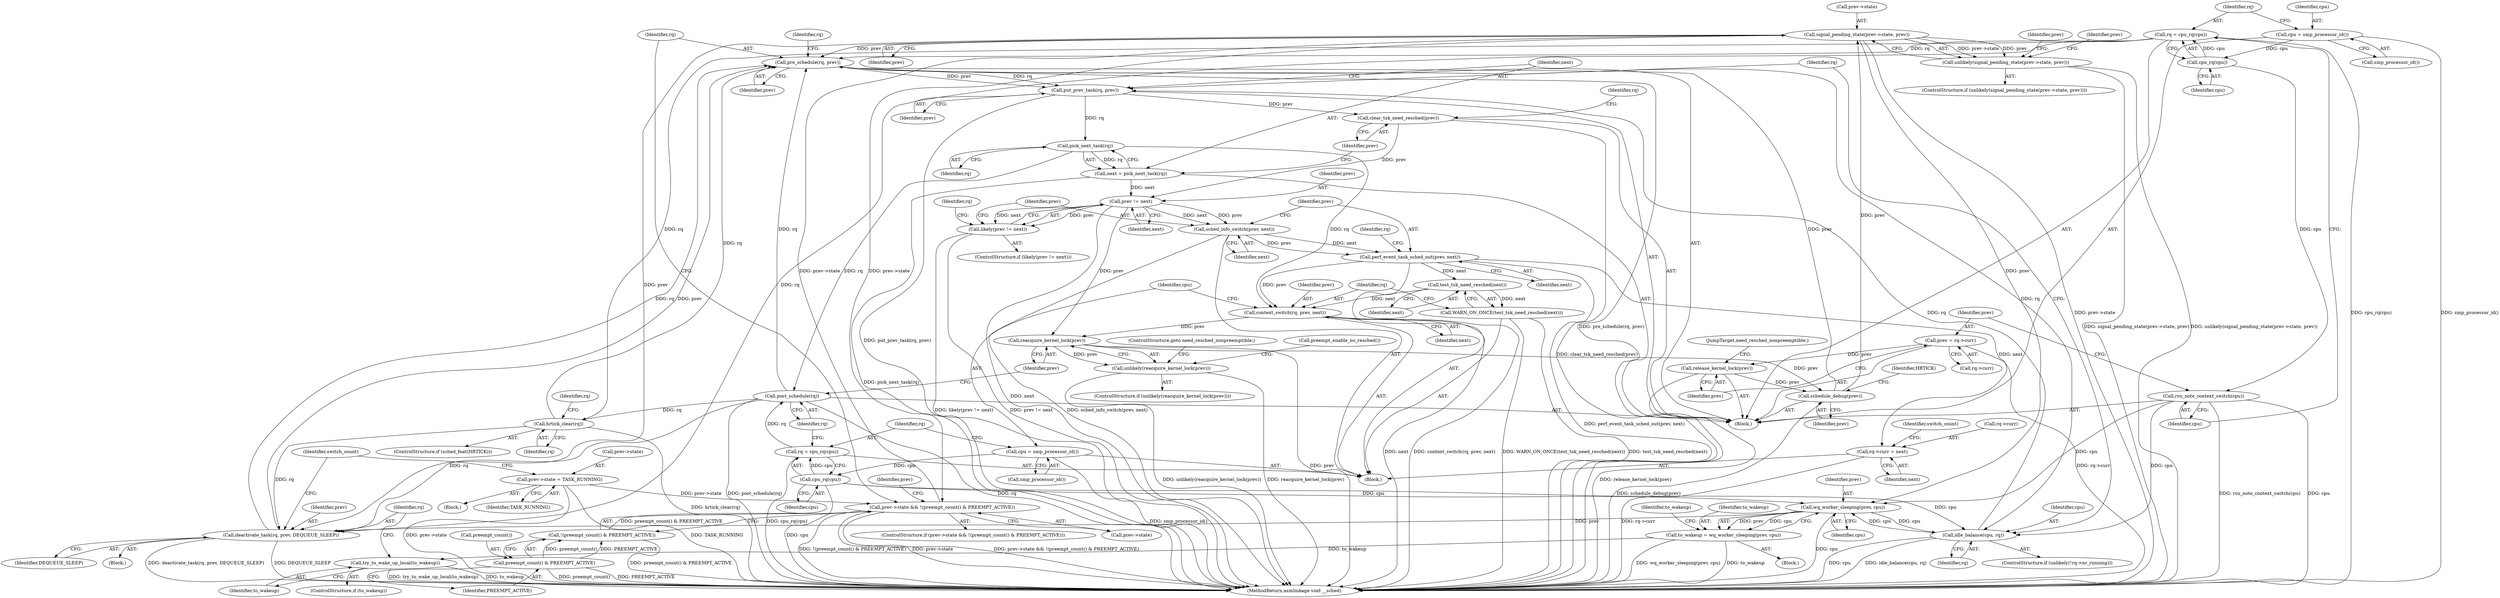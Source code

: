 digraph "0_linux_f26f9aff6aaf67e9a430d16c266f91b13a5bff64_2@API" {
"1000160" [label="(Call,signal_pending_state(prev->state, prev))"];
"1000149" [label="(Call,prev->state && !(preempt_count() & PREEMPT_ACTIVE))"];
"1000166" [label="(Call,prev->state = TASK_RUNNING)"];
"1000160" [label="(Call,signal_pending_state(prev->state, prev))"];
"1000130" [label="(Call,schedule_debug(prev))"];
"1000274" [label="(Call,reacquire_kernel_lock(prev))"];
"1000253" [label="(Call,context_switch(rq, prev, next))"];
"1000217" [label="(Call,pick_next_task(rq))"];
"1000212" [label="(Call,put_prev_task(rq, prev))"];
"1000200" [label="(Call,pre_schedule(rq, prev))"];
"1000116" [label="(Call,rq = cpu_rq(cpu))"];
"1000118" [label="(Call,cpu_rq(cpu))"];
"1000113" [label="(Call,cpu = smp_processor_id())"];
"1000190" [label="(Call,deactivate_task(rq, prev, DEQUEUE_SLEEP))"];
"1000135" [label="(Call,hrtick_clear(rq))"];
"1000270" [label="(Call,post_schedule(rq))"];
"1000260" [label="(Call,rq = cpu_rq(cpu))"];
"1000262" [label="(Call,cpu_rq(cpu))"];
"1000257" [label="(Call,cpu = smp_processor_id())"];
"1000183" [label="(Call,wq_worker_sleeping(prev, cpu))"];
"1000209" [label="(Call,idle_balance(cpu, rq))"];
"1000120" [label="(Call,rcu_note_context_switch(cpu))"];
"1000235" [label="(Call,perf_event_task_sched_out(prev, next))"];
"1000232" [label="(Call,sched_info_switch(prev, next))"];
"1000228" [label="(Call,prev != next)"];
"1000219" [label="(Call,clear_tsk_need_resched(prev))"];
"1000215" [label="(Call,next = pick_next_task(rq))"];
"1000251" [label="(Call,test_tsk_need_resched(next))"];
"1000127" [label="(Call,release_kernel_lock(prev))"];
"1000122" [label="(Call,prev = rq->curr)"];
"1000153" [label="(Call,!(preempt_count() & PREEMPT_ACTIVE))"];
"1000154" [label="(Call,preempt_count() & PREEMPT_ACTIVE)"];
"1000159" [label="(Call,unlikely(signal_pending_state(prev->state, prev)))"];
"1000181" [label="(Call,to_wakeup = wq_worker_sleeping(prev, cpu))"];
"1000188" [label="(Call,try_to_wake_up_local(to_wakeup))"];
"1000227" [label="(Call,likely(prev != next))"];
"1000242" [label="(Call,rq->curr = next)"];
"1000250" [label="(Call,WARN_ON_ONCE(test_tsk_need_resched(next)))"];
"1000273" [label="(Call,unlikely(reacquire_kernel_lock(prev)))"];
"1000148" [label="(ControlStructure,if (prev->state && !(preempt_count() & PREEMPT_ACTIVE)))"];
"1000179" [label="(Block,)"];
"1000227" [label="(Call,likely(prev != next))"];
"1000273" [label="(Call,unlikely(reacquire_kernel_lock(prev)))"];
"1000193" [label="(Identifier,DEQUEUE_SLEEP)"];
"1000165" [label="(Block,)"];
"1000116" [label="(Call,rq = cpu_rq(cpu))"];
"1000272" [label="(ControlStructure,if (unlikely(reacquire_kernel_lock(prev))))"];
"1000230" [label="(Identifier,next)"];
"1000275" [label="(Identifier,prev)"];
"1000235" [label="(Call,perf_event_task_sched_out(prev, next))"];
"1000209" [label="(Call,idle_balance(cpu, rq))"];
"1000124" [label="(Call,rq->curr)"];
"1000185" [label="(Identifier,cpu)"];
"1000150" [label="(Call,prev->state)"];
"1000118" [label="(Call,cpu_rq(cpu))"];
"1000277" [label="(Call,preempt_enable_no_resched())"];
"1000182" [label="(Identifier,to_wakeup)"];
"1000255" [label="(Identifier,prev)"];
"1000190" [label="(Call,deactivate_task(rq, prev, DEQUEUE_SLEEP))"];
"1000218" [label="(Identifier,rq)"];
"1000223" [label="(Identifier,rq)"];
"1000129" [label="(JumpTarget,need_resched_nonpreemptible:)"];
"1000162" [label="(Identifier,prev)"];
"1000232" [label="(Call,sched_info_switch(prev, next))"];
"1000160" [label="(Call,signal_pending_state(prev->state, prev))"];
"1000263" [label="(Identifier,cpu)"];
"1000167" [label="(Call,prev->state)"];
"1000217" [label="(Call,pick_next_task(rq))"];
"1000123" [label="(Identifier,prev)"];
"1000260" [label="(Call,rq = cpu_rq(cpu))"];
"1000262" [label="(Call,cpu_rq(cpu))"];
"1000161" [label="(Call,prev->state)"];
"1000215" [label="(Call,next = pick_next_task(rq))"];
"1000127" [label="(Call,release_kernel_lock(prev))"];
"1000181" [label="(Call,to_wakeup = wq_worker_sleeping(prev, cpu))"];
"1000212" [label="(Call,put_prev_task(rq, prev))"];
"1000191" [label="(Identifier,rq)"];
"1000261" [label="(Identifier,rq)"];
"1000281" [label="(MethodReturn,asmlinkage void __sched)"];
"1000195" [label="(Identifier,switch_count)"];
"1000164" [label="(Identifier,prev)"];
"1000237" [label="(Identifier,next)"];
"1000156" [label="(Identifier,PREEMPT_ACTIVE)"];
"1000203" [label="(ControlStructure,if (unlikely(!rq->nr_running)))"];
"1000170" [label="(Identifier,TASK_RUNNING)"];
"1000192" [label="(Identifier,prev)"];
"1000251" [label="(Call,test_tsk_need_resched(next))"];
"1000140" [label="(Identifier,rq)"];
"1000256" [label="(Identifier,next)"];
"1000236" [label="(Identifier,prev)"];
"1000158" [label="(ControlStructure,if (unlikely(signal_pending_state(prev->state, prev))))"];
"1000242" [label="(Call,rq->curr = next)"];
"1000202" [label="(Identifier,prev)"];
"1000153" [label="(Call,!(preempt_count() & PREEMPT_ACTIVE))"];
"1000155" [label="(Call,preempt_count())"];
"1000149" [label="(Call,prev->state && !(preempt_count() & PREEMPT_ACTIVE))"];
"1000122" [label="(Call,prev = rq->curr)"];
"1000249" [label="(Identifier,switch_count)"];
"1000210" [label="(Identifier,cpu)"];
"1000154" [label="(Call,preempt_count() & PREEMPT_ACTIVE)"];
"1000130" [label="(Call,schedule_debug(prev))"];
"1000258" [label="(Identifier,cpu)"];
"1000270" [label="(Call,post_schedule(rq))"];
"1000201" [label="(Identifier,rq)"];
"1000114" [label="(Identifier,cpu)"];
"1000134" [label="(Identifier,HRTICK)"];
"1000268" [label="(Identifier,rq)"];
"1000214" [label="(Identifier,prev)"];
"1000228" [label="(Call,prev != next)"];
"1000113" [label="(Call,cpu = smp_processor_id())"];
"1000219" [label="(Call,clear_tsk_need_resched(prev))"];
"1000117" [label="(Identifier,rq)"];
"1000229" [label="(Identifier,prev)"];
"1000252" [label="(Identifier,next)"];
"1000240" [label="(Identifier,rq)"];
"1000246" [label="(Identifier,next)"];
"1000243" [label="(Call,rq->curr)"];
"1000120" [label="(Call,rcu_note_context_switch(cpu))"];
"1000115" [label="(Call,smp_processor_id())"];
"1000189" [label="(Identifier,to_wakeup)"];
"1000231" [label="(Block,)"];
"1000159" [label="(Call,unlikely(signal_pending_state(prev->state, prev)))"];
"1000259" [label="(Call,smp_processor_id())"];
"1000121" [label="(Identifier,cpu)"];
"1000119" [label="(Identifier,cpu)"];
"1000183" [label="(Call,wq_worker_sleeping(prev, cpu))"];
"1000257" [label="(Call,cpu = smp_processor_id())"];
"1000211" [label="(Identifier,rq)"];
"1000233" [label="(Identifier,prev)"];
"1000128" [label="(Identifier,prev)"];
"1000271" [label="(Identifier,rq)"];
"1000166" [label="(Call,prev->state = TASK_RUNNING)"];
"1000186" [label="(ControlStructure,if (to_wakeup))"];
"1000136" [label="(Identifier,rq)"];
"1000184" [label="(Identifier,prev)"];
"1000213" [label="(Identifier,rq)"];
"1000172" [label="(Block,)"];
"1000226" [label="(ControlStructure,if (likely(prev != next)))"];
"1000274" [label="(Call,reacquire_kernel_lock(prev))"];
"1000216" [label="(Identifier,next)"];
"1000132" [label="(ControlStructure,if (sched_feat(HRTICK)))"];
"1000188" [label="(Call,try_to_wake_up_local(to_wakeup))"];
"1000234" [label="(Identifier,next)"];
"1000187" [label="(Identifier,to_wakeup)"];
"1000131" [label="(Identifier,prev)"];
"1000200" [label="(Call,pre_schedule(rq, prev))"];
"1000220" [label="(Identifier,prev)"];
"1000276" [label="(ControlStructure,goto need_resched_nonpreemptible;)"];
"1000207" [label="(Identifier,rq)"];
"1000176" [label="(Identifier,prev)"];
"1000253" [label="(Call,context_switch(rq, prev, next))"];
"1000135" [label="(Call,hrtick_clear(rq))"];
"1000168" [label="(Identifier,prev)"];
"1000250" [label="(Call,WARN_ON_ONCE(test_tsk_need_resched(next)))"];
"1000105" [label="(Block,)"];
"1000254" [label="(Identifier,rq)"];
"1000160" -> "1000159"  [label="AST: "];
"1000160" -> "1000164"  [label="CFG: "];
"1000161" -> "1000160"  [label="AST: "];
"1000164" -> "1000160"  [label="AST: "];
"1000159" -> "1000160"  [label="CFG: "];
"1000160" -> "1000281"  [label="DDG: prev->state"];
"1000160" -> "1000149"  [label="DDG: prev->state"];
"1000160" -> "1000159"  [label="DDG: prev->state"];
"1000160" -> "1000159"  [label="DDG: prev"];
"1000149" -> "1000160"  [label="DDG: prev->state"];
"1000130" -> "1000160"  [label="DDG: prev"];
"1000160" -> "1000183"  [label="DDG: prev"];
"1000160" -> "1000190"  [label="DDG: prev"];
"1000160" -> "1000200"  [label="DDG: prev"];
"1000149" -> "1000148"  [label="AST: "];
"1000149" -> "1000150"  [label="CFG: "];
"1000149" -> "1000153"  [label="CFG: "];
"1000150" -> "1000149"  [label="AST: "];
"1000153" -> "1000149"  [label="AST: "];
"1000162" -> "1000149"  [label="CFG: "];
"1000201" -> "1000149"  [label="CFG: "];
"1000149" -> "1000281"  [label="DDG: prev->state && !(preempt_count() & PREEMPT_ACTIVE)"];
"1000149" -> "1000281"  [label="DDG: !(preempt_count() & PREEMPT_ACTIVE)"];
"1000149" -> "1000281"  [label="DDG: prev->state"];
"1000166" -> "1000149"  [label="DDG: prev->state"];
"1000153" -> "1000149"  [label="DDG: preempt_count() & PREEMPT_ACTIVE"];
"1000166" -> "1000165"  [label="AST: "];
"1000166" -> "1000170"  [label="CFG: "];
"1000167" -> "1000166"  [label="AST: "];
"1000170" -> "1000166"  [label="AST: "];
"1000195" -> "1000166"  [label="CFG: "];
"1000166" -> "1000281"  [label="DDG: prev->state"];
"1000166" -> "1000281"  [label="DDG: TASK_RUNNING"];
"1000130" -> "1000105"  [label="AST: "];
"1000130" -> "1000131"  [label="CFG: "];
"1000131" -> "1000130"  [label="AST: "];
"1000134" -> "1000130"  [label="CFG: "];
"1000130" -> "1000281"  [label="DDG: schedule_debug(prev)"];
"1000274" -> "1000130"  [label="DDG: prev"];
"1000127" -> "1000130"  [label="DDG: prev"];
"1000130" -> "1000200"  [label="DDG: prev"];
"1000274" -> "1000273"  [label="AST: "];
"1000274" -> "1000275"  [label="CFG: "];
"1000275" -> "1000274"  [label="AST: "];
"1000273" -> "1000274"  [label="CFG: "];
"1000274" -> "1000281"  [label="DDG: prev"];
"1000274" -> "1000273"  [label="DDG: prev"];
"1000253" -> "1000274"  [label="DDG: prev"];
"1000228" -> "1000274"  [label="DDG: prev"];
"1000253" -> "1000231"  [label="AST: "];
"1000253" -> "1000256"  [label="CFG: "];
"1000254" -> "1000253"  [label="AST: "];
"1000255" -> "1000253"  [label="AST: "];
"1000256" -> "1000253"  [label="AST: "];
"1000258" -> "1000253"  [label="CFG: "];
"1000253" -> "1000281"  [label="DDG: context_switch(rq, prev, next)"];
"1000253" -> "1000281"  [label="DDG: next"];
"1000217" -> "1000253"  [label="DDG: rq"];
"1000235" -> "1000253"  [label="DDG: prev"];
"1000251" -> "1000253"  [label="DDG: next"];
"1000217" -> "1000215"  [label="AST: "];
"1000217" -> "1000218"  [label="CFG: "];
"1000218" -> "1000217"  [label="AST: "];
"1000215" -> "1000217"  [label="CFG: "];
"1000217" -> "1000215"  [label="DDG: rq"];
"1000212" -> "1000217"  [label="DDG: rq"];
"1000217" -> "1000270"  [label="DDG: rq"];
"1000212" -> "1000105"  [label="AST: "];
"1000212" -> "1000214"  [label="CFG: "];
"1000213" -> "1000212"  [label="AST: "];
"1000214" -> "1000212"  [label="AST: "];
"1000216" -> "1000212"  [label="CFG: "];
"1000212" -> "1000281"  [label="DDG: put_prev_task(rq, prev)"];
"1000200" -> "1000212"  [label="DDG: rq"];
"1000200" -> "1000212"  [label="DDG: prev"];
"1000209" -> "1000212"  [label="DDG: rq"];
"1000212" -> "1000219"  [label="DDG: prev"];
"1000200" -> "1000105"  [label="AST: "];
"1000200" -> "1000202"  [label="CFG: "];
"1000201" -> "1000200"  [label="AST: "];
"1000202" -> "1000200"  [label="AST: "];
"1000207" -> "1000200"  [label="CFG: "];
"1000200" -> "1000281"  [label="DDG: pre_schedule(rq, prev)"];
"1000116" -> "1000200"  [label="DDG: rq"];
"1000190" -> "1000200"  [label="DDG: rq"];
"1000190" -> "1000200"  [label="DDG: prev"];
"1000135" -> "1000200"  [label="DDG: rq"];
"1000270" -> "1000200"  [label="DDG: rq"];
"1000200" -> "1000209"  [label="DDG: rq"];
"1000116" -> "1000105"  [label="AST: "];
"1000116" -> "1000118"  [label="CFG: "];
"1000117" -> "1000116"  [label="AST: "];
"1000118" -> "1000116"  [label="AST: "];
"1000121" -> "1000116"  [label="CFG: "];
"1000116" -> "1000281"  [label="DDG: cpu_rq(cpu)"];
"1000118" -> "1000116"  [label="DDG: cpu"];
"1000116" -> "1000135"  [label="DDG: rq"];
"1000116" -> "1000190"  [label="DDG: rq"];
"1000118" -> "1000119"  [label="CFG: "];
"1000119" -> "1000118"  [label="AST: "];
"1000113" -> "1000118"  [label="DDG: cpu"];
"1000118" -> "1000120"  [label="DDG: cpu"];
"1000113" -> "1000105"  [label="AST: "];
"1000113" -> "1000115"  [label="CFG: "];
"1000114" -> "1000113"  [label="AST: "];
"1000115" -> "1000113"  [label="AST: "];
"1000117" -> "1000113"  [label="CFG: "];
"1000113" -> "1000281"  [label="DDG: smp_processor_id()"];
"1000190" -> "1000172"  [label="AST: "];
"1000190" -> "1000193"  [label="CFG: "];
"1000191" -> "1000190"  [label="AST: "];
"1000192" -> "1000190"  [label="AST: "];
"1000193" -> "1000190"  [label="AST: "];
"1000195" -> "1000190"  [label="CFG: "];
"1000190" -> "1000281"  [label="DDG: deactivate_task(rq, prev, DEQUEUE_SLEEP)"];
"1000190" -> "1000281"  [label="DDG: DEQUEUE_SLEEP"];
"1000135" -> "1000190"  [label="DDG: rq"];
"1000270" -> "1000190"  [label="DDG: rq"];
"1000183" -> "1000190"  [label="DDG: prev"];
"1000135" -> "1000132"  [label="AST: "];
"1000135" -> "1000136"  [label="CFG: "];
"1000136" -> "1000135"  [label="AST: "];
"1000140" -> "1000135"  [label="CFG: "];
"1000135" -> "1000281"  [label="DDG: hrtick_clear(rq)"];
"1000270" -> "1000135"  [label="DDG: rq"];
"1000270" -> "1000105"  [label="AST: "];
"1000270" -> "1000271"  [label="CFG: "];
"1000271" -> "1000270"  [label="AST: "];
"1000275" -> "1000270"  [label="CFG: "];
"1000270" -> "1000281"  [label="DDG: post_schedule(rq)"];
"1000270" -> "1000281"  [label="DDG: rq"];
"1000260" -> "1000270"  [label="DDG: rq"];
"1000260" -> "1000231"  [label="AST: "];
"1000260" -> "1000262"  [label="CFG: "];
"1000261" -> "1000260"  [label="AST: "];
"1000262" -> "1000260"  [label="AST: "];
"1000271" -> "1000260"  [label="CFG: "];
"1000260" -> "1000281"  [label="DDG: cpu_rq(cpu)"];
"1000262" -> "1000260"  [label="DDG: cpu"];
"1000262" -> "1000263"  [label="CFG: "];
"1000263" -> "1000262"  [label="AST: "];
"1000262" -> "1000281"  [label="DDG: cpu"];
"1000262" -> "1000183"  [label="DDG: cpu"];
"1000262" -> "1000209"  [label="DDG: cpu"];
"1000257" -> "1000262"  [label="DDG: cpu"];
"1000257" -> "1000231"  [label="AST: "];
"1000257" -> "1000259"  [label="CFG: "];
"1000258" -> "1000257"  [label="AST: "];
"1000259" -> "1000257"  [label="AST: "];
"1000261" -> "1000257"  [label="CFG: "];
"1000257" -> "1000281"  [label="DDG: smp_processor_id()"];
"1000183" -> "1000181"  [label="AST: "];
"1000183" -> "1000185"  [label="CFG: "];
"1000184" -> "1000183"  [label="AST: "];
"1000185" -> "1000183"  [label="AST: "];
"1000181" -> "1000183"  [label="CFG: "];
"1000183" -> "1000281"  [label="DDG: cpu"];
"1000183" -> "1000181"  [label="DDG: prev"];
"1000183" -> "1000181"  [label="DDG: cpu"];
"1000209" -> "1000183"  [label="DDG: cpu"];
"1000120" -> "1000183"  [label="DDG: cpu"];
"1000183" -> "1000209"  [label="DDG: cpu"];
"1000209" -> "1000203"  [label="AST: "];
"1000209" -> "1000211"  [label="CFG: "];
"1000210" -> "1000209"  [label="AST: "];
"1000211" -> "1000209"  [label="AST: "];
"1000213" -> "1000209"  [label="CFG: "];
"1000209" -> "1000281"  [label="DDG: idle_balance(cpu, rq)"];
"1000209" -> "1000281"  [label="DDG: cpu"];
"1000120" -> "1000209"  [label="DDG: cpu"];
"1000120" -> "1000105"  [label="AST: "];
"1000120" -> "1000121"  [label="CFG: "];
"1000121" -> "1000120"  [label="AST: "];
"1000123" -> "1000120"  [label="CFG: "];
"1000120" -> "1000281"  [label="DDG: cpu"];
"1000120" -> "1000281"  [label="DDG: rcu_note_context_switch(cpu)"];
"1000235" -> "1000231"  [label="AST: "];
"1000235" -> "1000237"  [label="CFG: "];
"1000236" -> "1000235"  [label="AST: "];
"1000237" -> "1000235"  [label="AST: "];
"1000240" -> "1000235"  [label="CFG: "];
"1000235" -> "1000281"  [label="DDG: perf_event_task_sched_out(prev, next)"];
"1000232" -> "1000235"  [label="DDG: prev"];
"1000232" -> "1000235"  [label="DDG: next"];
"1000235" -> "1000242"  [label="DDG: next"];
"1000235" -> "1000251"  [label="DDG: next"];
"1000232" -> "1000231"  [label="AST: "];
"1000232" -> "1000234"  [label="CFG: "];
"1000233" -> "1000232"  [label="AST: "];
"1000234" -> "1000232"  [label="AST: "];
"1000236" -> "1000232"  [label="CFG: "];
"1000232" -> "1000281"  [label="DDG: sched_info_switch(prev, next)"];
"1000228" -> "1000232"  [label="DDG: prev"];
"1000228" -> "1000232"  [label="DDG: next"];
"1000228" -> "1000227"  [label="AST: "];
"1000228" -> "1000230"  [label="CFG: "];
"1000229" -> "1000228"  [label="AST: "];
"1000230" -> "1000228"  [label="AST: "];
"1000227" -> "1000228"  [label="CFG: "];
"1000228" -> "1000281"  [label="DDG: next"];
"1000228" -> "1000227"  [label="DDG: prev"];
"1000228" -> "1000227"  [label="DDG: next"];
"1000219" -> "1000228"  [label="DDG: prev"];
"1000215" -> "1000228"  [label="DDG: next"];
"1000219" -> "1000105"  [label="AST: "];
"1000219" -> "1000220"  [label="CFG: "];
"1000220" -> "1000219"  [label="AST: "];
"1000223" -> "1000219"  [label="CFG: "];
"1000219" -> "1000281"  [label="DDG: clear_tsk_need_resched(prev)"];
"1000215" -> "1000105"  [label="AST: "];
"1000216" -> "1000215"  [label="AST: "];
"1000220" -> "1000215"  [label="CFG: "];
"1000215" -> "1000281"  [label="DDG: pick_next_task(rq)"];
"1000251" -> "1000250"  [label="AST: "];
"1000251" -> "1000252"  [label="CFG: "];
"1000252" -> "1000251"  [label="AST: "];
"1000250" -> "1000251"  [label="CFG: "];
"1000251" -> "1000250"  [label="DDG: next"];
"1000127" -> "1000105"  [label="AST: "];
"1000127" -> "1000128"  [label="CFG: "];
"1000128" -> "1000127"  [label="AST: "];
"1000129" -> "1000127"  [label="CFG: "];
"1000127" -> "1000281"  [label="DDG: release_kernel_lock(prev)"];
"1000122" -> "1000127"  [label="DDG: prev"];
"1000122" -> "1000105"  [label="AST: "];
"1000122" -> "1000124"  [label="CFG: "];
"1000123" -> "1000122"  [label="AST: "];
"1000124" -> "1000122"  [label="AST: "];
"1000128" -> "1000122"  [label="CFG: "];
"1000122" -> "1000281"  [label="DDG: rq->curr"];
"1000153" -> "1000154"  [label="CFG: "];
"1000154" -> "1000153"  [label="AST: "];
"1000153" -> "1000281"  [label="DDG: preempt_count() & PREEMPT_ACTIVE"];
"1000154" -> "1000153"  [label="DDG: preempt_count()"];
"1000154" -> "1000153"  [label="DDG: PREEMPT_ACTIVE"];
"1000154" -> "1000156"  [label="CFG: "];
"1000155" -> "1000154"  [label="AST: "];
"1000156" -> "1000154"  [label="AST: "];
"1000154" -> "1000281"  [label="DDG: preempt_count()"];
"1000154" -> "1000281"  [label="DDG: PREEMPT_ACTIVE"];
"1000159" -> "1000158"  [label="AST: "];
"1000168" -> "1000159"  [label="CFG: "];
"1000176" -> "1000159"  [label="CFG: "];
"1000159" -> "1000281"  [label="DDG: unlikely(signal_pending_state(prev->state, prev))"];
"1000159" -> "1000281"  [label="DDG: signal_pending_state(prev->state, prev)"];
"1000181" -> "1000179"  [label="AST: "];
"1000182" -> "1000181"  [label="AST: "];
"1000187" -> "1000181"  [label="CFG: "];
"1000181" -> "1000281"  [label="DDG: to_wakeup"];
"1000181" -> "1000281"  [label="DDG: wq_worker_sleeping(prev, cpu)"];
"1000181" -> "1000188"  [label="DDG: to_wakeup"];
"1000188" -> "1000186"  [label="AST: "];
"1000188" -> "1000189"  [label="CFG: "];
"1000189" -> "1000188"  [label="AST: "];
"1000191" -> "1000188"  [label="CFG: "];
"1000188" -> "1000281"  [label="DDG: try_to_wake_up_local(to_wakeup)"];
"1000188" -> "1000281"  [label="DDG: to_wakeup"];
"1000227" -> "1000226"  [label="AST: "];
"1000233" -> "1000227"  [label="CFG: "];
"1000268" -> "1000227"  [label="CFG: "];
"1000227" -> "1000281"  [label="DDG: likely(prev != next)"];
"1000227" -> "1000281"  [label="DDG: prev != next"];
"1000242" -> "1000231"  [label="AST: "];
"1000242" -> "1000246"  [label="CFG: "];
"1000243" -> "1000242"  [label="AST: "];
"1000246" -> "1000242"  [label="AST: "];
"1000249" -> "1000242"  [label="CFG: "];
"1000242" -> "1000281"  [label="DDG: rq->curr"];
"1000250" -> "1000231"  [label="AST: "];
"1000254" -> "1000250"  [label="CFG: "];
"1000250" -> "1000281"  [label="DDG: test_tsk_need_resched(next)"];
"1000250" -> "1000281"  [label="DDG: WARN_ON_ONCE(test_tsk_need_resched(next))"];
"1000273" -> "1000272"  [label="AST: "];
"1000276" -> "1000273"  [label="CFG: "];
"1000277" -> "1000273"  [label="CFG: "];
"1000273" -> "1000281"  [label="DDG: reacquire_kernel_lock(prev)"];
"1000273" -> "1000281"  [label="DDG: unlikely(reacquire_kernel_lock(prev))"];
}
